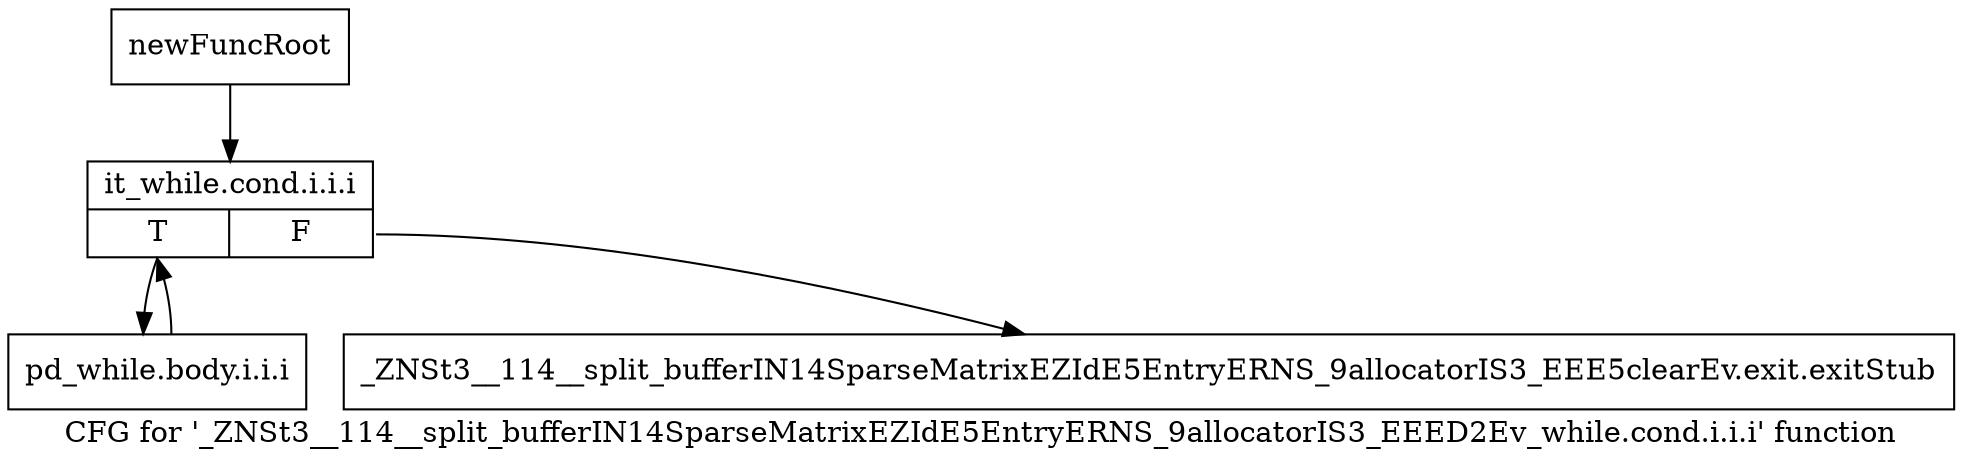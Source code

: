 digraph "CFG for '_ZNSt3__114__split_bufferIN14SparseMatrixEZIdE5EntryERNS_9allocatorIS3_EEED2Ev_while.cond.i.i.i' function" {
	label="CFG for '_ZNSt3__114__split_bufferIN14SparseMatrixEZIdE5EntryERNS_9allocatorIS3_EEED2Ev_while.cond.i.i.i' function";

	Node0x8b21ca0 [shape=record,label="{newFuncRoot}"];
	Node0x8b21ca0 -> Node0x8b21d40;
	Node0x8b21cf0 [shape=record,label="{_ZNSt3__114__split_bufferIN14SparseMatrixEZIdE5EntryERNS_9allocatorIS3_EEE5clearEv.exit.exitStub}"];
	Node0x8b21d40 [shape=record,label="{it_while.cond.i.i.i|{<s0>T|<s1>F}}"];
	Node0x8b21d40:s0 -> Node0x8b21d90;
	Node0x8b21d40:s1 -> Node0x8b21cf0;
	Node0x8b21d90 [shape=record,label="{pd_while.body.i.i.i}"];
	Node0x8b21d90 -> Node0x8b21d40;
}
